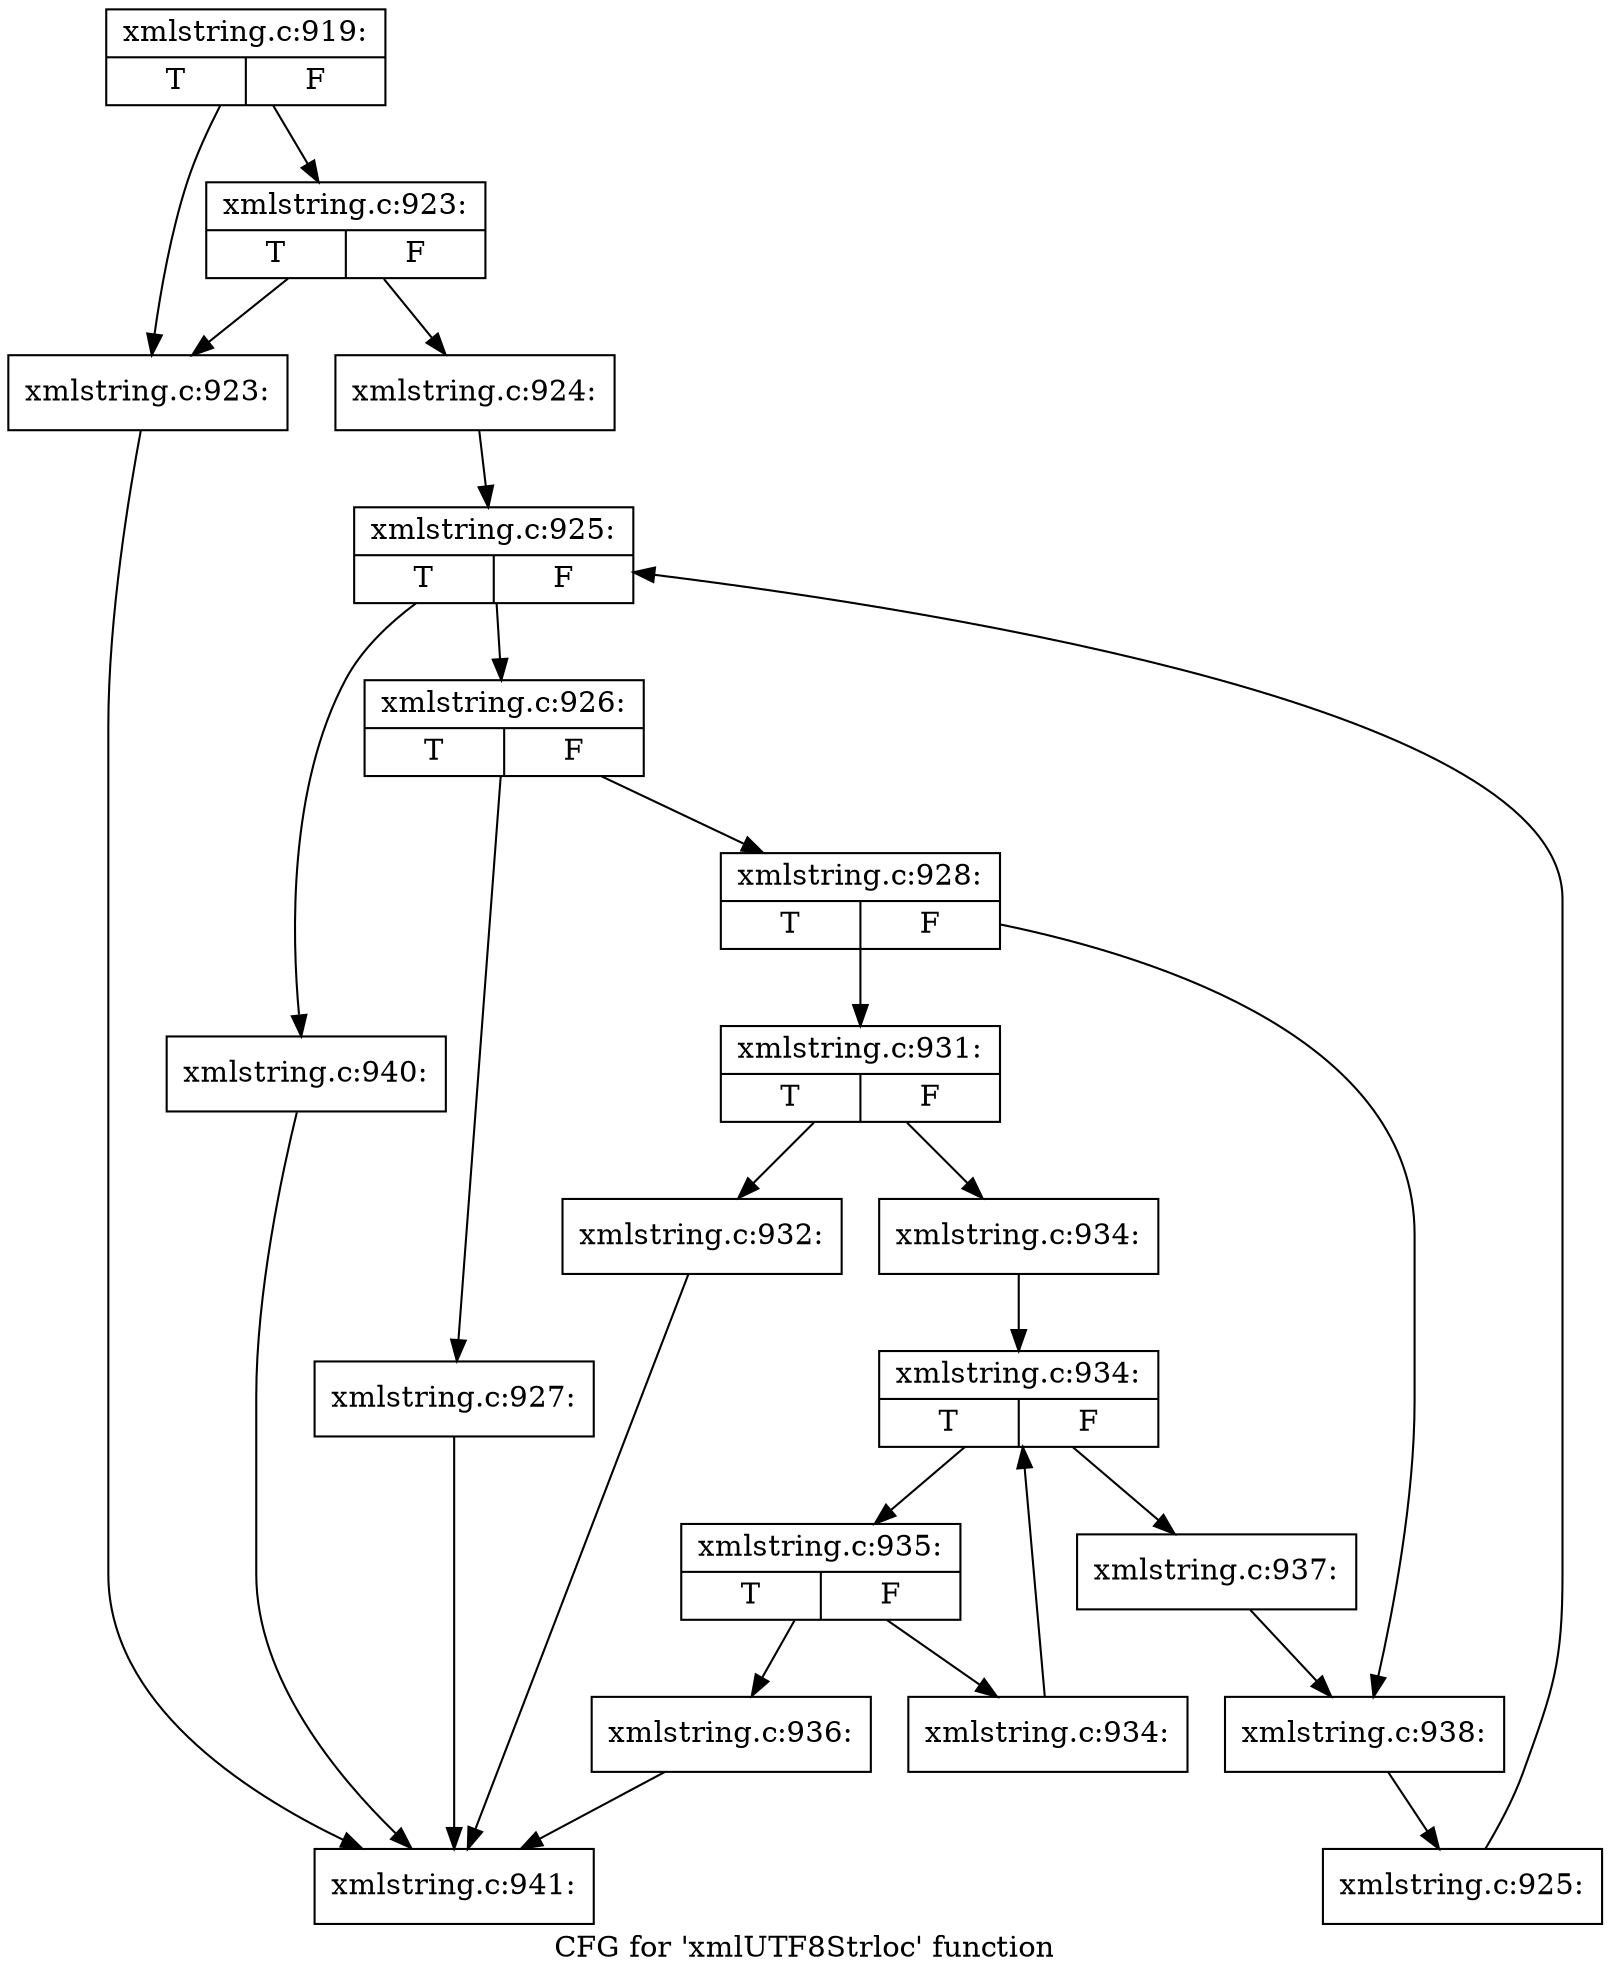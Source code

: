 digraph "CFG for 'xmlUTF8Strloc' function" {
	label="CFG for 'xmlUTF8Strloc' function";

	Node0x3937bc0 [shape=record,label="{xmlstring.c:919:|{<s0>T|<s1>F}}"];
	Node0x3937bc0 -> Node0x38ea010;
	Node0x3937bc0 -> Node0x38ea0b0;
	Node0x38ea0b0 [shape=record,label="{xmlstring.c:923:|{<s0>T|<s1>F}}"];
	Node0x38ea0b0 -> Node0x38ea010;
	Node0x38ea0b0 -> Node0x38ea060;
	Node0x38ea010 [shape=record,label="{xmlstring.c:923:}"];
	Node0x38ea010 -> Node0x393b980;
	Node0x38ea060 [shape=record,label="{xmlstring.c:924:}"];
	Node0x38ea060 -> Node0x38eab10;
	Node0x38eab10 [shape=record,label="{xmlstring.c:925:|{<s0>T|<s1>F}}"];
	Node0x38eab10 -> Node0x38eadf0;
	Node0x38eab10 -> Node0x38ea970;
	Node0x38eadf0 [shape=record,label="{xmlstring.c:926:|{<s0>T|<s1>F}}"];
	Node0x38eadf0 -> Node0x38eb2b0;
	Node0x38eadf0 -> Node0x38eb300;
	Node0x38eb2b0 [shape=record,label="{xmlstring.c:927:}"];
	Node0x38eb2b0 -> Node0x393b980;
	Node0x38eb300 [shape=record,label="{xmlstring.c:928:|{<s0>T|<s1>F}}"];
	Node0x38eb300 -> Node0x393fed0;
	Node0x38eb300 -> Node0x393ff20;
	Node0x393fed0 [shape=record,label="{xmlstring.c:931:|{<s0>T|<s1>F}}"];
	Node0x393fed0 -> Node0x3940360;
	Node0x393fed0 -> Node0x39403b0;
	Node0x3940360 [shape=record,label="{xmlstring.c:932:}"];
	Node0x3940360 -> Node0x393b980;
	Node0x39403b0 [shape=record,label="{xmlstring.c:934:}"];
	Node0x39403b0 -> Node0x3940970;
	Node0x3940970 [shape=record,label="{xmlstring.c:934:|{<s0>T|<s1>F}}"];
	Node0x3940970 -> Node0x3940f80;
	Node0x3940970 -> Node0x3940b90;
	Node0x3940f80 [shape=record,label="{xmlstring.c:935:|{<s0>T|<s1>F}}"];
	Node0x3940f80 -> Node0x3941100;
	Node0x3940f80 -> Node0x3941150;
	Node0x3941100 [shape=record,label="{xmlstring.c:936:}"];
	Node0x3941100 -> Node0x393b980;
	Node0x3941150 [shape=record,label="{xmlstring.c:934:}"];
	Node0x3941150 -> Node0x3940970;
	Node0x3940b90 [shape=record,label="{xmlstring.c:937:}"];
	Node0x3940b90 -> Node0x393ff20;
	Node0x393ff20 [shape=record,label="{xmlstring.c:938:}"];
	Node0x393ff20 -> Node0x38ead60;
	Node0x38ead60 [shape=record,label="{xmlstring.c:925:}"];
	Node0x38ead60 -> Node0x38eab10;
	Node0x38ea970 [shape=record,label="{xmlstring.c:940:}"];
	Node0x38ea970 -> Node0x393b980;
	Node0x393b980 [shape=record,label="{xmlstring.c:941:}"];
}
